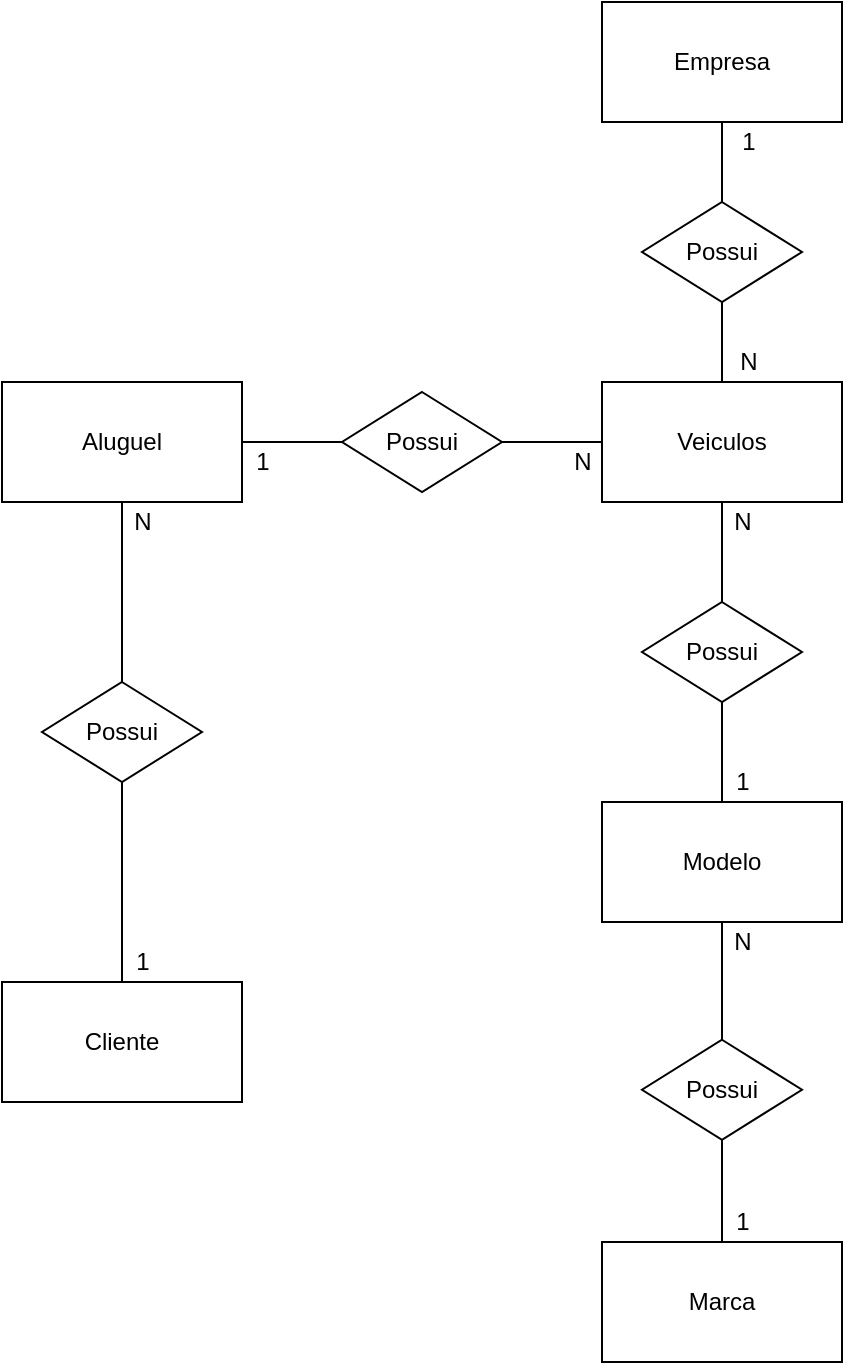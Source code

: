 <mxfile version="12.5.8" type="device" pages="2"><diagram id="1d9zt3HSU7v-6xFx7XK1" name="Conceitual"><mxGraphModel dx="1038" dy="499" grid="1" gridSize="10" guides="1" tooltips="1" connect="1" arrows="1" fold="1" page="1" pageScale="1" pageWidth="827" pageHeight="1169" math="0" shadow="0"><root><mxCell id="0"/><mxCell id="1" parent="0"/><mxCell id="oT6FjRv4cOvqpYB3b0j2-15" style="edgeStyle=orthogonalEdgeStyle;rounded=0;orthogonalLoop=1;jettySize=auto;html=1;entryX=0.5;entryY=0;entryDx=0;entryDy=0;endArrow=none;endFill=0;" edge="1" parent="1" source="oT6FjRv4cOvqpYB3b0j2-1" target="oT6FjRv4cOvqpYB3b0j2-8"><mxGeometry relative="1" as="geometry"/></mxCell><mxCell id="oT6FjRv4cOvqpYB3b0j2-1" value="Empresa" style="rounded=0;whiteSpace=wrap;html=1;" vertex="1" parent="1"><mxGeometry x="340" y="40" width="120" height="60" as="geometry"/></mxCell><mxCell id="oT6FjRv4cOvqpYB3b0j2-19" style="edgeStyle=orthogonalEdgeStyle;rounded=0;orthogonalLoop=1;jettySize=auto;html=1;entryX=0.5;entryY=0;entryDx=0;entryDy=0;endArrow=none;endFill=0;" edge="1" parent="1" source="oT6FjRv4cOvqpYB3b0j2-2" target="oT6FjRv4cOvqpYB3b0j2-18"><mxGeometry relative="1" as="geometry"/></mxCell><mxCell id="oT6FjRv4cOvqpYB3b0j2-39" style="edgeStyle=orthogonalEdgeStyle;rounded=0;orthogonalLoop=1;jettySize=auto;html=1;endArrow=none;endFill=0;entryX=1;entryY=0.5;entryDx=0;entryDy=0;entryPerimeter=0;" edge="1" parent="1" source="oT6FjRv4cOvqpYB3b0j2-2" target="oT6FjRv4cOvqpYB3b0j2-37"><mxGeometry relative="1" as="geometry"><mxPoint x="310" y="260.0" as="targetPoint"/></mxGeometry></mxCell><mxCell id="oT6FjRv4cOvqpYB3b0j2-2" value="Veiculos" style="rounded=0;whiteSpace=wrap;html=1;" vertex="1" parent="1"><mxGeometry x="340" y="230" width="120" height="60" as="geometry"/></mxCell><mxCell id="oT6FjRv4cOvqpYB3b0j2-4" value="Marca" style="rounded=0;whiteSpace=wrap;html=1;" vertex="1" parent="1"><mxGeometry x="340" y="660" width="120" height="60" as="geometry"/></mxCell><mxCell id="oT6FjRv4cOvqpYB3b0j2-23" style="edgeStyle=orthogonalEdgeStyle;rounded=0;orthogonalLoop=1;jettySize=auto;html=1;endArrow=none;endFill=0;" edge="1" parent="1" source="oT6FjRv4cOvqpYB3b0j2-5"><mxGeometry relative="1" as="geometry"><mxPoint x="400" y="570" as="targetPoint"/></mxGeometry></mxCell><mxCell id="oT6FjRv4cOvqpYB3b0j2-5" value="Modelo" style="rounded=0;whiteSpace=wrap;html=1;" vertex="1" parent="1"><mxGeometry x="340" y="440" width="120" height="60" as="geometry"/></mxCell><mxCell id="oT6FjRv4cOvqpYB3b0j2-16" style="edgeStyle=orthogonalEdgeStyle;rounded=0;orthogonalLoop=1;jettySize=auto;html=1;entryX=0.5;entryY=0;entryDx=0;entryDy=0;endArrow=none;endFill=0;" edge="1" parent="1" source="oT6FjRv4cOvqpYB3b0j2-8" target="oT6FjRv4cOvqpYB3b0j2-2"><mxGeometry relative="1" as="geometry"/></mxCell><mxCell id="oT6FjRv4cOvqpYB3b0j2-8" value="Possui" style="rhombus;whiteSpace=wrap;html=1;" vertex="1" parent="1"><mxGeometry x="360" y="140" width="80" height="50" as="geometry"/></mxCell><mxCell id="oT6FjRv4cOvqpYB3b0j2-20" style="edgeStyle=orthogonalEdgeStyle;rounded=0;orthogonalLoop=1;jettySize=auto;html=1;endArrow=none;endFill=0;entryX=0.5;entryY=0;entryDx=0;entryDy=0;" edge="1" parent="1" source="oT6FjRv4cOvqpYB3b0j2-18" target="oT6FjRv4cOvqpYB3b0j2-5"><mxGeometry relative="1" as="geometry"><mxPoint x="400" y="430" as="targetPoint"/></mxGeometry></mxCell><mxCell id="oT6FjRv4cOvqpYB3b0j2-18" value="Possui" style="rhombus;whiteSpace=wrap;html=1;" vertex="1" parent="1"><mxGeometry x="360" y="340" width="80" height="50" as="geometry"/></mxCell><mxCell id="oT6FjRv4cOvqpYB3b0j2-26" style="edgeStyle=orthogonalEdgeStyle;rounded=0;orthogonalLoop=1;jettySize=auto;html=1;endArrow=none;endFill=0;" edge="1" parent="1" source="oT6FjRv4cOvqpYB3b0j2-21" target="oT6FjRv4cOvqpYB3b0j2-4"><mxGeometry relative="1" as="geometry"/></mxCell><mxCell id="oT6FjRv4cOvqpYB3b0j2-21" value="Possui" style="rhombus;whiteSpace=wrap;html=1;" vertex="1" parent="1"><mxGeometry x="360" y="558.88" width="80" height="50" as="geometry"/></mxCell><mxCell id="oT6FjRv4cOvqpYB3b0j2-47" style="edgeStyle=orthogonalEdgeStyle;rounded=0;orthogonalLoop=1;jettySize=auto;html=1;entryX=0.5;entryY=0;entryDx=0;entryDy=0;endArrow=none;endFill=0;" edge="1" parent="1" source="oT6FjRv4cOvqpYB3b0j2-33" target="oT6FjRv4cOvqpYB3b0j2-43"><mxGeometry relative="1" as="geometry"/></mxCell><mxCell id="oT6FjRv4cOvqpYB3b0j2-33" value="Aluguel" style="rounded=0;whiteSpace=wrap;html=1;" vertex="1" parent="1"><mxGeometry x="40" y="230" width="120" height="60" as="geometry"/></mxCell><mxCell id="oT6FjRv4cOvqpYB3b0j2-42" style="edgeStyle=orthogonalEdgeStyle;rounded=0;orthogonalLoop=1;jettySize=auto;html=1;entryX=1;entryY=0.5;entryDx=0;entryDy=0;endArrow=none;endFill=0;" edge="1" parent="1" source="oT6FjRv4cOvqpYB3b0j2-37" target="oT6FjRv4cOvqpYB3b0j2-33"><mxGeometry relative="1" as="geometry"/></mxCell><mxCell id="oT6FjRv4cOvqpYB3b0j2-37" value="Possui" style="rhombus;whiteSpace=wrap;html=1;" vertex="1" parent="1"><mxGeometry x="210" y="235" width="80" height="50" as="geometry"/></mxCell><mxCell id="oT6FjRv4cOvqpYB3b0j2-50" style="edgeStyle=orthogonalEdgeStyle;rounded=0;orthogonalLoop=1;jettySize=auto;html=1;entryX=0.5;entryY=0;entryDx=0;entryDy=0;endArrow=none;endFill=0;" edge="1" parent="1" source="oT6FjRv4cOvqpYB3b0j2-43" target="oT6FjRv4cOvqpYB3b0j2-48"><mxGeometry relative="1" as="geometry"/></mxCell><mxCell id="oT6FjRv4cOvqpYB3b0j2-43" value="Possui" style="rhombus;whiteSpace=wrap;html=1;" vertex="1" parent="1"><mxGeometry x="60" y="380" width="80" height="50" as="geometry"/></mxCell><mxCell id="oT6FjRv4cOvqpYB3b0j2-48" value="Cliente" style="rounded=0;whiteSpace=wrap;html=1;" vertex="1" parent="1"><mxGeometry x="40" y="530" width="120" height="60" as="geometry"/></mxCell><mxCell id="oT6FjRv4cOvqpYB3b0j2-51" value="1" style="text;html=1;align=center;verticalAlign=middle;resizable=0;points=[];autosize=1;" vertex="1" parent="1"><mxGeometry x="403.33" y="100" width="20" height="20" as="geometry"/></mxCell><mxCell id="oT6FjRv4cOvqpYB3b0j2-52" value="N" style="text;html=1;align=center;verticalAlign=middle;resizable=0;points=[];autosize=1;" vertex="1" parent="1"><mxGeometry x="403.12" y="210" width="20" height="20" as="geometry"/></mxCell><mxCell id="oT6FjRv4cOvqpYB3b0j2-55" value="N" style="text;html=1;align=center;verticalAlign=middle;resizable=0;points=[];autosize=1;" vertex="1" parent="1"><mxGeometry x="400" y="290" width="20" height="20" as="geometry"/></mxCell><mxCell id="oT6FjRv4cOvqpYB3b0j2-57" value="1" style="text;html=1;align=center;verticalAlign=middle;resizable=0;points=[];autosize=1;" vertex="1" parent="1"><mxGeometry x="400" y="420" width="20" height="20" as="geometry"/></mxCell><mxCell id="oT6FjRv4cOvqpYB3b0j2-58" value="N" style="text;html=1;align=center;verticalAlign=middle;resizable=0;points=[];autosize=1;" vertex="1" parent="1"><mxGeometry x="400" y="500" width="20" height="20" as="geometry"/></mxCell><mxCell id="oT6FjRv4cOvqpYB3b0j2-59" value="1" style="text;html=1;align=center;verticalAlign=middle;resizable=0;points=[];autosize=1;" vertex="1" parent="1"><mxGeometry x="400" y="640" width="20" height="20" as="geometry"/></mxCell><mxCell id="oT6FjRv4cOvqpYB3b0j2-62" value="N" style="text;html=1;align=center;verticalAlign=middle;resizable=0;points=[];autosize=1;" vertex="1" parent="1"><mxGeometry x="320" y="260" width="20" height="20" as="geometry"/></mxCell><mxCell id="oT6FjRv4cOvqpYB3b0j2-65" value="1" style="text;html=1;align=center;verticalAlign=middle;resizable=0;points=[];autosize=1;" vertex="1" parent="1"><mxGeometry x="160.0" y="260" width="20" height="20" as="geometry"/></mxCell><mxCell id="oT6FjRv4cOvqpYB3b0j2-67" value="N" style="text;html=1;align=center;verticalAlign=middle;resizable=0;points=[];autosize=1;" vertex="1" parent="1"><mxGeometry x="100" y="290" width="20" height="20" as="geometry"/></mxCell><mxCell id="oT6FjRv4cOvqpYB3b0j2-68" value="1" style="text;html=1;align=center;verticalAlign=middle;resizable=0;points=[];autosize=1;" vertex="1" parent="1"><mxGeometry x="100.0" y="510" width="20" height="20" as="geometry"/></mxCell></root></mxGraphModel></diagram><diagram id="gDwjU21OHJA4Q_R7BCaA" name="Lógico"><mxGraphModel dx="1483" dy="713" grid="1" gridSize="10" guides="1" tooltips="1" connect="1" arrows="1" fold="1" page="1" pageScale="1" pageWidth="827" pageHeight="1169" math="0" shadow="0"><root><mxCell id="dl3AHzQy2KGkSUA7_VsT-0"/><mxCell id="dl3AHzQy2KGkSUA7_VsT-1" parent="dl3AHzQy2KGkSUA7_VsT-0"/><mxCell id="dl3AHzQy2KGkSUA7_VsT-2" value="Empresa" style="swimlane;fontStyle=0;childLayout=stackLayout;horizontal=1;startSize=26;fillColor=#e0e0e0;horizontalStack=0;resizeParent=1;resizeParentMax=0;resizeLast=0;collapsible=1;marginBottom=0;swimlaneFillColor=#ffffff;align=center;fontSize=14;" vertex="1" parent="dl3AHzQy2KGkSUA7_VsT-1"><mxGeometry x="170" y="40" width="160" height="118" as="geometry"/></mxCell><mxCell id="dl3AHzQy2KGkSUA7_VsT-3" value="ID_Empresa" style="shape=partialRectangle;top=0;left=0;right=0;bottom=1;align=left;verticalAlign=middle;fillColor=none;spacingLeft=34;spacingRight=4;overflow=hidden;rotatable=0;points=[[0,0.5],[1,0.5]];portConstraint=eastwest;dropTarget=0;fontStyle=5;fontSize=12;" vertex="1" parent="dl3AHzQy2KGkSUA7_VsT-2"><mxGeometry y="26" width="160" height="30" as="geometry"/></mxCell><mxCell id="dl3AHzQy2KGkSUA7_VsT-4" value="PK" style="shape=partialRectangle;top=0;left=0;bottom=0;fillColor=none;align=left;verticalAlign=middle;spacingLeft=4;spacingRight=4;overflow=hidden;rotatable=0;points=[];portConstraint=eastwest;part=1;fontSize=12;" vertex="1" connectable="0" parent="dl3AHzQy2KGkSUA7_VsT-3"><mxGeometry width="30" height="30" as="geometry"/></mxCell><mxCell id="dl3AHzQy2KGkSUA7_VsT-7" value="Endereco" style="shape=partialRectangle;top=0;left=0;right=0;bottom=0;align=left;verticalAlign=top;fillColor=none;spacingLeft=34;spacingRight=4;overflow=hidden;rotatable=0;points=[[0,0.5],[1,0.5]];portConstraint=eastwest;dropTarget=0;fontSize=12;" vertex="1" parent="dl3AHzQy2KGkSUA7_VsT-2"><mxGeometry y="56" width="160" height="26" as="geometry"/></mxCell><mxCell id="dl3AHzQy2KGkSUA7_VsT-8" value="" style="shape=partialRectangle;top=0;left=0;bottom=0;fillColor=none;align=left;verticalAlign=top;spacingLeft=4;spacingRight=4;overflow=hidden;rotatable=0;points=[];portConstraint=eastwest;part=1;fontSize=12;" vertex="1" connectable="0" parent="dl3AHzQy2KGkSUA7_VsT-7"><mxGeometry width="30" height="26" as="geometry"/></mxCell><mxCell id="dl3AHzQy2KGkSUA7_VsT-9" value="Razao_Social" style="shape=partialRectangle;top=0;left=0;right=0;bottom=0;align=left;verticalAlign=top;fillColor=none;spacingLeft=34;spacingRight=4;overflow=hidden;rotatable=0;points=[[0,0.5],[1,0.5]];portConstraint=eastwest;dropTarget=0;fontSize=12;" vertex="1" parent="dl3AHzQy2KGkSUA7_VsT-2"><mxGeometry y="82" width="160" height="26" as="geometry"/></mxCell><mxCell id="dl3AHzQy2KGkSUA7_VsT-10" value="" style="shape=partialRectangle;top=0;left=0;bottom=0;fillColor=none;align=left;verticalAlign=top;spacingLeft=4;spacingRight=4;overflow=hidden;rotatable=0;points=[];portConstraint=eastwest;part=1;fontSize=12;" vertex="1" connectable="0" parent="dl3AHzQy2KGkSUA7_VsT-9"><mxGeometry width="30" height="26" as="geometry"/></mxCell><mxCell id="dl3AHzQy2KGkSUA7_VsT-11" value="" style="shape=partialRectangle;top=0;left=0;right=0;bottom=0;align=left;verticalAlign=top;fillColor=none;spacingLeft=34;spacingRight=4;overflow=hidden;rotatable=0;points=[[0,0.5],[1,0.5]];portConstraint=eastwest;dropTarget=0;fontSize=12;" vertex="1" parent="dl3AHzQy2KGkSUA7_VsT-2"><mxGeometry y="108" width="160" height="10" as="geometry"/></mxCell><mxCell id="dl3AHzQy2KGkSUA7_VsT-12" value="" style="shape=partialRectangle;top=0;left=0;bottom=0;fillColor=none;align=left;verticalAlign=top;spacingLeft=4;spacingRight=4;overflow=hidden;rotatable=0;points=[];portConstraint=eastwest;part=1;fontSize=12;" vertex="1" connectable="0" parent="dl3AHzQy2KGkSUA7_VsT-11"><mxGeometry width="30" height="10" as="geometry"/></mxCell><mxCell id="M2FUeCvua6plEAyeV64C-9" value="Veiculo" style="swimlane;fontStyle=0;childLayout=stackLayout;horizontal=1;startSize=26;fillColor=#e0e0e0;horizontalStack=0;resizeParent=1;resizeParentMax=0;resizeLast=0;collapsible=1;marginBottom=0;swimlaneFillColor=#ffffff;align=center;fontSize=14;" vertex="1" parent="dl3AHzQy2KGkSUA7_VsT-1"><mxGeometry x="450" y="170" width="160" height="142" as="geometry"/></mxCell><mxCell id="M2FUeCvua6plEAyeV64C-10" value="ID_Veiculo" style="shape=partialRectangle;top=0;left=0;right=0;bottom=0;align=left;verticalAlign=middle;fillColor=none;spacingLeft=60;spacingRight=4;overflow=hidden;rotatable=0;points=[[0,0.5],[1,0.5]];portConstraint=eastwest;dropTarget=0;fontStyle=5;fontSize=12;" vertex="1" parent="M2FUeCvua6plEAyeV64C-9"><mxGeometry y="26" width="160" height="30" as="geometry"/></mxCell><mxCell id="M2FUeCvua6plEAyeV64C-11" value="PK,FK1" style="shape=partialRectangle;fontStyle=1;top=0;left=0;bottom=0;fillColor=none;align=left;verticalAlign=middle;spacingLeft=4;spacingRight=4;overflow=hidden;rotatable=0;points=[];portConstraint=eastwest;part=1;fontSize=12;" vertex="1" connectable="0" parent="M2FUeCvua6plEAyeV64C-10"><mxGeometry width="56" height="30" as="geometry"/></mxCell><mxCell id="M2FUeCvua6plEAyeV64C-12" value="ID_Empresa" style="shape=partialRectangle;top=0;left=0;right=0;bottom=1;align=left;verticalAlign=middle;fillColor=none;spacingLeft=60;spacingRight=4;overflow=hidden;rotatable=0;points=[[0,0.5],[1,0.5]];portConstraint=eastwest;dropTarget=0;fontStyle=5;fontSize=12;" vertex="1" parent="M2FUeCvua6plEAyeV64C-9"><mxGeometry y="56" width="160" height="30" as="geometry"/></mxCell><mxCell id="M2FUeCvua6plEAyeV64C-13" value="PK,FK2" style="shape=partialRectangle;fontStyle=1;top=0;left=0;bottom=0;fillColor=none;align=left;verticalAlign=middle;spacingLeft=4;spacingRight=4;overflow=hidden;rotatable=0;points=[];portConstraint=eastwest;part=1;fontSize=12;" vertex="1" connectable="0" parent="M2FUeCvua6plEAyeV64C-12"><mxGeometry width="56" height="30" as="geometry"/></mxCell><mxCell id="M2FUeCvua6plEAyeV64C-17" value="ID_Modelo" style="shape=partialRectangle;top=0;left=0;right=0;bottom=1;align=left;verticalAlign=middle;fillColor=none;spacingLeft=60;spacingRight=4;overflow=hidden;rotatable=0;points=[[0,0.5],[1,0.5]];portConstraint=eastwest;dropTarget=0;fontStyle=5;fontSize=12;" vertex="1" parent="M2FUeCvua6plEAyeV64C-9"><mxGeometry y="86" width="160" height="30" as="geometry"/></mxCell><mxCell id="M2FUeCvua6plEAyeV64C-18" value="PK,FK2" style="shape=partialRectangle;fontStyle=1;top=0;left=0;bottom=0;fillColor=none;align=left;verticalAlign=middle;spacingLeft=4;spacingRight=4;overflow=hidden;rotatable=0;points=[];portConstraint=eastwest;part=1;fontSize=12;" vertex="1" connectable="0" parent="M2FUeCvua6plEAyeV64C-17"><mxGeometry width="56" height="30" as="geometry"/></mxCell><mxCell id="M2FUeCvua6plEAyeV64C-14" value="Placa" style="shape=partialRectangle;top=0;left=0;right=0;bottom=0;align=left;verticalAlign=top;fillColor=none;spacingLeft=60;spacingRight=4;overflow=hidden;rotatable=0;points=[[0,0.5],[1,0.5]];portConstraint=eastwest;dropTarget=0;fontSize=12;" vertex="1" parent="M2FUeCvua6plEAyeV64C-9"><mxGeometry y="116" width="160" height="26" as="geometry"/></mxCell><mxCell id="M2FUeCvua6plEAyeV64C-15" value="" style="shape=partialRectangle;top=0;left=0;bottom=0;fillColor=none;align=left;verticalAlign=top;spacingLeft=4;spacingRight=4;overflow=hidden;rotatable=0;points=[];portConstraint=eastwest;part=1;fontSize=12;" vertex="1" connectable="0" parent="M2FUeCvua6plEAyeV64C-14"><mxGeometry width="56" height="26" as="geometry"/></mxCell><mxCell id="M2FUeCvua6plEAyeV64C-19" value="Marca" style="swimlane;fontStyle=0;childLayout=stackLayout;horizontal=1;startSize=26;fillColor=#e0e0e0;horizontalStack=0;resizeParent=1;resizeParentMax=0;resizeLast=0;collapsible=1;marginBottom=0;swimlaneFillColor=#ffffff;align=center;fontSize=14;" vertex="1" parent="dl3AHzQy2KGkSUA7_VsT-1"><mxGeometry x="170" y="240" width="160" height="82" as="geometry"/></mxCell><mxCell id="M2FUeCvua6plEAyeV64C-20" value="ID_Marca" style="shape=partialRectangle;top=0;left=0;right=0;bottom=1;align=left;verticalAlign=middle;fillColor=none;spacingLeft=34;spacingRight=4;overflow=hidden;rotatable=0;points=[[0,0.5],[1,0.5]];portConstraint=eastwest;dropTarget=0;fontStyle=5;fontSize=12;" vertex="1" parent="M2FUeCvua6plEAyeV64C-19"><mxGeometry y="26" width="160" height="30" as="geometry"/></mxCell><mxCell id="M2FUeCvua6plEAyeV64C-21" value="PK" style="shape=partialRectangle;top=0;left=0;bottom=0;fillColor=none;align=left;verticalAlign=middle;spacingLeft=4;spacingRight=4;overflow=hidden;rotatable=0;points=[];portConstraint=eastwest;part=1;fontSize=12;" vertex="1" connectable="0" parent="M2FUeCvua6plEAyeV64C-20"><mxGeometry width="30" height="30" as="geometry"/></mxCell><mxCell id="M2FUeCvua6plEAyeV64C-22" value="Titulo" style="shape=partialRectangle;top=0;left=0;right=0;bottom=0;align=left;verticalAlign=top;fillColor=none;spacingLeft=34;spacingRight=4;overflow=hidden;rotatable=0;points=[[0,0.5],[1,0.5]];portConstraint=eastwest;dropTarget=0;fontSize=12;" vertex="1" parent="M2FUeCvua6plEAyeV64C-19"><mxGeometry y="56" width="160" height="26" as="geometry"/></mxCell><mxCell id="M2FUeCvua6plEAyeV64C-23" value="" style="shape=partialRectangle;top=0;left=0;bottom=0;fillColor=none;align=left;verticalAlign=top;spacingLeft=4;spacingRight=4;overflow=hidden;rotatable=0;points=[];portConstraint=eastwest;part=1;fontSize=12;" vertex="1" connectable="0" parent="M2FUeCvua6plEAyeV64C-22"><mxGeometry width="30" height="26" as="geometry"/></mxCell><mxCell id="M2FUeCvua6plEAyeV64C-37" value="Modelo" style="swimlane;fontStyle=0;childLayout=stackLayout;horizontal=1;startSize=26;fillColor=#e0e0e0;horizontalStack=0;resizeParent=1;resizeParentMax=0;resizeLast=0;collapsible=1;marginBottom=0;swimlaneFillColor=#ffffff;align=center;fontSize=14;" vertex="1" parent="dl3AHzQy2KGkSUA7_VsT-1"><mxGeometry x="450" y="360" width="160" height="112" as="geometry"/></mxCell><mxCell id="M2FUeCvua6plEAyeV64C-38" value="ID_Modelo" style="shape=partialRectangle;top=0;left=0;right=0;bottom=0;align=left;verticalAlign=middle;fillColor=none;spacingLeft=60;spacingRight=4;overflow=hidden;rotatable=0;points=[[0,0.5],[1,0.5]];portConstraint=eastwest;dropTarget=0;fontStyle=5;fontSize=12;" vertex="1" parent="M2FUeCvua6plEAyeV64C-37"><mxGeometry y="26" width="160" height="30" as="geometry"/></mxCell><mxCell id="M2FUeCvua6plEAyeV64C-39" value="PK,FK1" style="shape=partialRectangle;fontStyle=1;top=0;left=0;bottom=0;fillColor=none;align=left;verticalAlign=middle;spacingLeft=4;spacingRight=4;overflow=hidden;rotatable=0;points=[];portConstraint=eastwest;part=1;fontSize=12;" vertex="1" connectable="0" parent="M2FUeCvua6plEAyeV64C-38"><mxGeometry width="56" height="30" as="geometry"/></mxCell><mxCell id="M2FUeCvua6plEAyeV64C-40" value="ID_Marca" style="shape=partialRectangle;top=0;left=0;right=0;bottom=1;align=left;verticalAlign=middle;fillColor=none;spacingLeft=60;spacingRight=4;overflow=hidden;rotatable=0;points=[[0,0.5],[1,0.5]];portConstraint=eastwest;dropTarget=0;fontStyle=5;fontSize=12;" vertex="1" parent="M2FUeCvua6plEAyeV64C-37"><mxGeometry y="56" width="160" height="30" as="geometry"/></mxCell><mxCell id="M2FUeCvua6plEAyeV64C-41" value="PK,FK2" style="shape=partialRectangle;fontStyle=1;top=0;left=0;bottom=0;fillColor=none;align=left;verticalAlign=middle;spacingLeft=4;spacingRight=4;overflow=hidden;rotatable=0;points=[];portConstraint=eastwest;part=1;fontSize=12;" vertex="1" connectable="0" parent="M2FUeCvua6plEAyeV64C-40"><mxGeometry width="56" height="30" as="geometry"/></mxCell><mxCell id="M2FUeCvua6plEAyeV64C-44" value="Titulo" style="shape=partialRectangle;top=0;left=0;right=0;bottom=0;align=left;verticalAlign=top;fillColor=none;spacingLeft=60;spacingRight=4;overflow=hidden;rotatable=0;points=[[0,0.5],[1,0.5]];portConstraint=eastwest;dropTarget=0;fontSize=12;" vertex="1" parent="M2FUeCvua6plEAyeV64C-37"><mxGeometry y="86" width="160" height="26" as="geometry"/></mxCell><mxCell id="M2FUeCvua6plEAyeV64C-45" value="" style="shape=partialRectangle;top=0;left=0;bottom=0;fillColor=none;align=left;verticalAlign=top;spacingLeft=4;spacingRight=4;overflow=hidden;rotatable=0;points=[];portConstraint=eastwest;part=1;fontSize=12;" vertex="1" connectable="0" parent="M2FUeCvua6plEAyeV64C-44"><mxGeometry width="56" height="26" as="geometry"/></mxCell><mxCell id="M2FUeCvua6plEAyeV64C-46" value="Cliente" style="swimlane;fontStyle=0;childLayout=stackLayout;horizontal=1;startSize=26;fillColor=#e0e0e0;horizontalStack=0;resizeParent=1;resizeParentMax=0;resizeLast=0;collapsible=1;marginBottom=0;swimlaneFillColor=#ffffff;align=center;fontSize=14;" vertex="1" parent="dl3AHzQy2KGkSUA7_VsT-1"><mxGeometry x="170" y="400" width="160" height="108" as="geometry"/></mxCell><mxCell id="M2FUeCvua6plEAyeV64C-47" value="ID_Cliente" style="shape=partialRectangle;top=0;left=0;right=0;bottom=1;align=left;verticalAlign=middle;fillColor=none;spacingLeft=34;spacingRight=4;overflow=hidden;rotatable=0;points=[[0,0.5],[1,0.5]];portConstraint=eastwest;dropTarget=0;fontStyle=5;fontSize=12;" vertex="1" parent="M2FUeCvua6plEAyeV64C-46"><mxGeometry y="26" width="160" height="30" as="geometry"/></mxCell><mxCell id="M2FUeCvua6plEAyeV64C-48" value="PK" style="shape=partialRectangle;top=0;left=0;bottom=0;fillColor=none;align=left;verticalAlign=middle;spacingLeft=4;spacingRight=4;overflow=hidden;rotatable=0;points=[];portConstraint=eastwest;part=1;fontSize=12;" vertex="1" connectable="0" parent="M2FUeCvua6plEAyeV64C-47"><mxGeometry width="30" height="30" as="geometry"/></mxCell><mxCell id="M2FUeCvua6plEAyeV64C-49" value="Nome" style="shape=partialRectangle;top=0;left=0;right=0;bottom=0;align=left;verticalAlign=top;fillColor=none;spacingLeft=34;spacingRight=4;overflow=hidden;rotatable=0;points=[[0,0.5],[1,0.5]];portConstraint=eastwest;dropTarget=0;fontSize=12;" vertex="1" parent="M2FUeCvua6plEAyeV64C-46"><mxGeometry y="56" width="160" height="26" as="geometry"/></mxCell><mxCell id="M2FUeCvua6plEAyeV64C-50" value="" style="shape=partialRectangle;top=0;left=0;bottom=0;fillColor=none;align=left;verticalAlign=top;spacingLeft=4;spacingRight=4;overflow=hidden;rotatable=0;points=[];portConstraint=eastwest;part=1;fontSize=12;" vertex="1" connectable="0" parent="M2FUeCvua6plEAyeV64C-49"><mxGeometry width="30" height="26" as="geometry"/></mxCell><mxCell id="M2FUeCvua6plEAyeV64C-51" value="CPF" style="shape=partialRectangle;top=0;left=0;right=0;bottom=0;align=left;verticalAlign=top;fillColor=none;spacingLeft=34;spacingRight=4;overflow=hidden;rotatable=0;points=[[0,0.5],[1,0.5]];portConstraint=eastwest;dropTarget=0;fontSize=12;" vertex="1" parent="M2FUeCvua6plEAyeV64C-46"><mxGeometry y="82" width="160" height="26" as="geometry"/></mxCell><mxCell id="M2FUeCvua6plEAyeV64C-52" value="" style="shape=partialRectangle;top=0;left=0;bottom=0;fillColor=none;align=left;verticalAlign=top;spacingLeft=4;spacingRight=4;overflow=hidden;rotatable=0;points=[];portConstraint=eastwest;part=1;fontSize=12;" vertex="1" connectable="0" parent="M2FUeCvua6plEAyeV64C-51"><mxGeometry width="30" height="26" as="geometry"/></mxCell><mxCell id="M2FUeCvua6plEAyeV64C-53" value="Aluguel" style="swimlane;fontStyle=0;childLayout=stackLayout;horizontal=1;startSize=26;fillColor=#e0e0e0;horizontalStack=0;resizeParent=1;resizeParentMax=0;resizeLast=0;collapsible=1;marginBottom=0;swimlaneFillColor=#ffffff;align=center;fontSize=14;" vertex="1" parent="dl3AHzQy2KGkSUA7_VsT-1"><mxGeometry x="450" y="540" width="160" height="142" as="geometry"/></mxCell><mxCell id="M2FUeCvua6plEAyeV64C-54" value="ID_Aluguel" style="shape=partialRectangle;top=0;left=0;right=0;bottom=0;align=left;verticalAlign=middle;fillColor=none;spacingLeft=60;spacingRight=4;overflow=hidden;rotatable=0;points=[[0,0.5],[1,0.5]];portConstraint=eastwest;dropTarget=0;fontStyle=5;fontSize=12;" vertex="1" parent="M2FUeCvua6plEAyeV64C-53"><mxGeometry y="26" width="160" height="30" as="geometry"/></mxCell><mxCell id="M2FUeCvua6plEAyeV64C-55" value="PK,FK1" style="shape=partialRectangle;fontStyle=1;top=0;left=0;bottom=0;fillColor=none;align=left;verticalAlign=middle;spacingLeft=4;spacingRight=4;overflow=hidden;rotatable=0;points=[];portConstraint=eastwest;part=1;fontSize=12;" vertex="1" connectable="0" parent="M2FUeCvua6plEAyeV64C-54"><mxGeometry width="56" height="30" as="geometry"/></mxCell><mxCell id="M2FUeCvua6plEAyeV64C-56" value="ID_Veiculo" style="shape=partialRectangle;top=0;left=0;right=0;bottom=1;align=left;verticalAlign=middle;fillColor=none;spacingLeft=60;spacingRight=4;overflow=hidden;rotatable=0;points=[[0,0.5],[1,0.5]];portConstraint=eastwest;dropTarget=0;fontStyle=5;fontSize=12;" vertex="1" parent="M2FUeCvua6plEAyeV64C-53"><mxGeometry y="56" width="160" height="30" as="geometry"/></mxCell><mxCell id="M2FUeCvua6plEAyeV64C-57" value="PK,FK2" style="shape=partialRectangle;fontStyle=1;top=0;left=0;bottom=0;fillColor=none;align=left;verticalAlign=middle;spacingLeft=4;spacingRight=4;overflow=hidden;rotatable=0;points=[];portConstraint=eastwest;part=1;fontSize=12;" vertex="1" connectable="0" parent="M2FUeCvua6plEAyeV64C-56"><mxGeometry width="56" height="30" as="geometry"/></mxCell><mxCell id="M2FUeCvua6plEAyeV64C-60" value="ID_Cliente" style="shape=partialRectangle;top=0;left=0;right=0;bottom=1;align=left;verticalAlign=middle;fillColor=none;spacingLeft=60;spacingRight=4;overflow=hidden;rotatable=0;points=[[0,0.5],[1,0.5]];portConstraint=eastwest;dropTarget=0;fontStyle=5;fontSize=12;" vertex="1" parent="M2FUeCvua6plEAyeV64C-53"><mxGeometry y="86" width="160" height="30" as="geometry"/></mxCell><mxCell id="M2FUeCvua6plEAyeV64C-61" value="PK,FK2" style="shape=partialRectangle;fontStyle=1;top=0;left=0;bottom=0;fillColor=none;align=left;verticalAlign=middle;spacingLeft=4;spacingRight=4;overflow=hidden;rotatable=0;points=[];portConstraint=eastwest;part=1;fontSize=12;" vertex="1" connectable="0" parent="M2FUeCvua6plEAyeV64C-60"><mxGeometry width="56" height="30" as="geometry"/></mxCell><mxCell id="M2FUeCvua6plEAyeV64C-58" value="Data" style="shape=partialRectangle;top=0;left=0;right=0;bottom=0;align=left;verticalAlign=top;fillColor=none;spacingLeft=60;spacingRight=4;overflow=hidden;rotatable=0;points=[[0,0.5],[1,0.5]];portConstraint=eastwest;dropTarget=0;fontSize=12;" vertex="1" parent="M2FUeCvua6plEAyeV64C-53"><mxGeometry y="116" width="160" height="26" as="geometry"/></mxCell><mxCell id="M2FUeCvua6plEAyeV64C-59" value="" style="shape=partialRectangle;top=0;left=0;bottom=0;fillColor=none;align=left;verticalAlign=top;spacingLeft=4;spacingRight=4;overflow=hidden;rotatable=0;points=[];portConstraint=eastwest;part=1;fontSize=12;" vertex="1" connectable="0" parent="M2FUeCvua6plEAyeV64C-58"><mxGeometry width="56" height="26" as="geometry"/></mxCell><mxCell id="M2FUeCvua6plEAyeV64C-63" value="" style="edgeStyle=entityRelationEdgeStyle;fontSize=12;html=1;endArrow=ERoneToMany;" edge="1" parent="dl3AHzQy2KGkSUA7_VsT-1" source="dl3AHzQy2KGkSUA7_VsT-3" target="M2FUeCvua6plEAyeV64C-12"><mxGeometry width="100" height="100" relative="1" as="geometry"><mxPoint x="380" y="149" as="sourcePoint"/><mxPoint x="480" y="49" as="targetPoint"/></mxGeometry></mxCell><mxCell id="fKionZIN7xCgw0pPScwj-0" value="" style="edgeStyle=entityRelationEdgeStyle;fontSize=12;html=1;endArrow=ERoneToMany;" edge="1" parent="dl3AHzQy2KGkSUA7_VsT-1" source="M2FUeCvua6plEAyeV64C-20" target="M2FUeCvua6plEAyeV64C-40"><mxGeometry width="100" height="100" relative="1" as="geometry"><mxPoint x="350" y="280" as="sourcePoint"/><mxPoint x="470" y="440" as="targetPoint"/></mxGeometry></mxCell><mxCell id="fKionZIN7xCgw0pPScwj-1" value="" style="edgeStyle=entityRelationEdgeStyle;fontSize=12;html=1;endArrow=ERoneToMany;" edge="1" parent="dl3AHzQy2KGkSUA7_VsT-1" source="M2FUeCvua6plEAyeV64C-47" target="M2FUeCvua6plEAyeV64C-60"><mxGeometry width="100" height="100" relative="1" as="geometry"><mxPoint x="350" y="440" as="sourcePoint"/><mxPoint x="470" y="560" as="targetPoint"/></mxGeometry></mxCell><mxCell id="OvEpfYxnt5RUW_vS7zR--0" value="" style="edgeStyle=entityRelationEdgeStyle;fontSize=12;html=1;endArrow=ERoneToMany;" edge="1" parent="dl3AHzQy2KGkSUA7_VsT-1" source="M2FUeCvua6plEAyeV64C-56" target="M2FUeCvua6plEAyeV64C-10"><mxGeometry width="100" height="100" relative="1" as="geometry"><mxPoint x="690" y="572" as="sourcePoint"/><mxPoint x="790" y="472" as="targetPoint"/></mxGeometry></mxCell><mxCell id="08CjFJKJNcxAka8L6jWh-0" value="" style="edgeStyle=entityRelationEdgeStyle;fontSize=12;html=1;endArrow=ERoneToMany;" edge="1" parent="dl3AHzQy2KGkSUA7_VsT-1" source="M2FUeCvua6plEAyeV64C-38" target="M2FUeCvua6plEAyeV64C-17"><mxGeometry width="100" height="100" relative="1" as="geometry"><mxPoint x="690" y="540" as="sourcePoint"/><mxPoint x="790" y="440" as="targetPoint"/></mxGeometry></mxCell></root></mxGraphModel></diagram></mxfile>